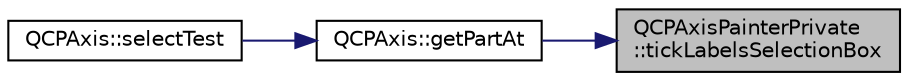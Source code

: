digraph "QCPAxisPainterPrivate::tickLabelsSelectionBox"
{
 // LATEX_PDF_SIZE
  edge [fontname="Helvetica",fontsize="10",labelfontname="Helvetica",labelfontsize="10"];
  node [fontname="Helvetica",fontsize="10",shape=record];
  rankdir="RL";
  Node1 [label="QCPAxisPainterPrivate\l::tickLabelsSelectionBox",height=0.2,width=0.4,color="black", fillcolor="grey75", style="filled", fontcolor="black",tooltip=" "];
  Node1 -> Node2 [dir="back",color="midnightblue",fontsize="10",style="solid",fontname="Helvetica"];
  Node2 [label="QCPAxis::getPartAt",height=0.2,width=0.4,color="black", fillcolor="white", style="filled",URL="$classQCPAxis.html#a22ab2d71d7341b9b3974c0dd10619af2",tooltip=" "];
  Node2 -> Node3 [dir="back",color="midnightblue",fontsize="10",style="solid",fontname="Helvetica"];
  Node3 [label="QCPAxis::selectTest",height=0.2,width=0.4,color="black", fillcolor="white", style="filled",URL="$classQCPAxis.html#ad7db27e407c6ffdfca32ed3c53519584",tooltip=" "];
}
